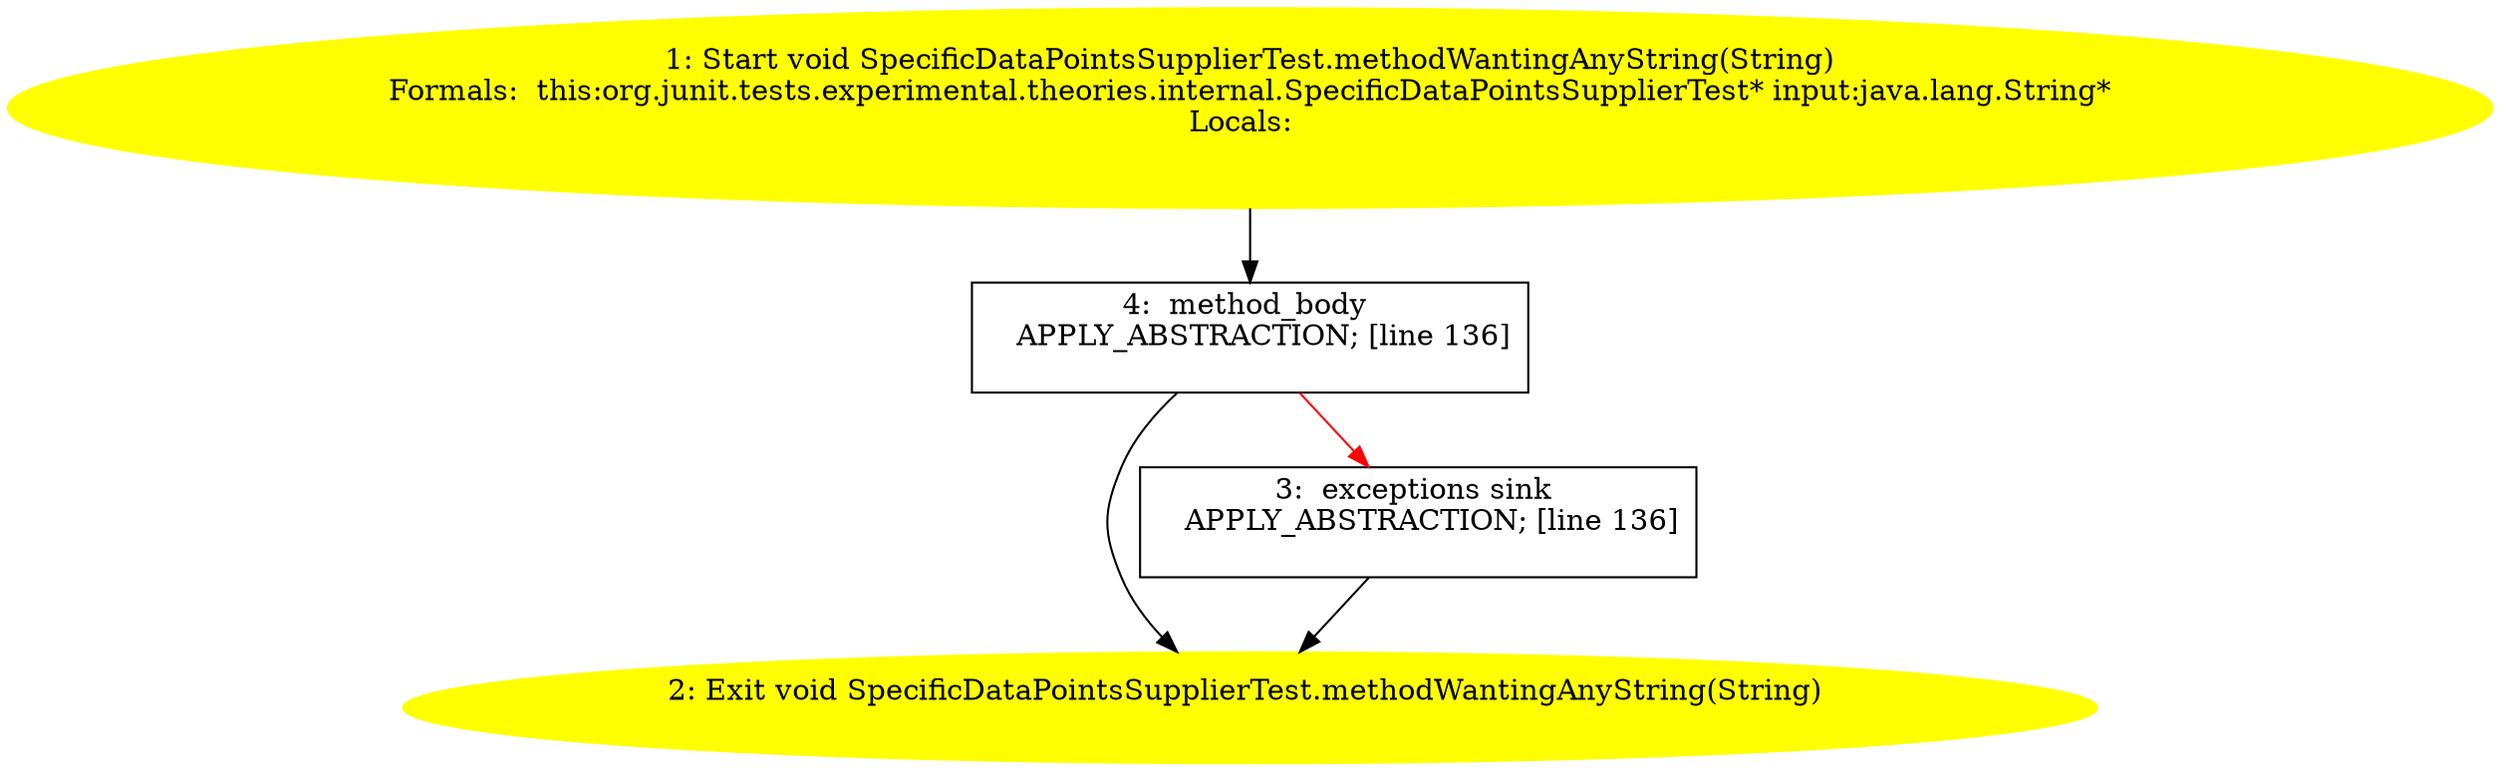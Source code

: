 /* @generated */
digraph cfg {
"org.junit.tests.experimental.theories.internal.SpecificDataPointsSupplierTest.methodWantingAnyString.63ad381d2a8f965f754937aabb5afe5e_1" [label="1: Start void SpecificDataPointsSupplierTest.methodWantingAnyString(String)\nFormals:  this:org.junit.tests.experimental.theories.internal.SpecificDataPointsSupplierTest* input:java.lang.String*\nLocals:  \n  " color=yellow style=filled]
	

	 "org.junit.tests.experimental.theories.internal.SpecificDataPointsSupplierTest.methodWantingAnyString.63ad381d2a8f965f754937aabb5afe5e_1" -> "org.junit.tests.experimental.theories.internal.SpecificDataPointsSupplierTest.methodWantingAnyString.63ad381d2a8f965f754937aabb5afe5e_4" ;
"org.junit.tests.experimental.theories.internal.SpecificDataPointsSupplierTest.methodWantingAnyString.63ad381d2a8f965f754937aabb5afe5e_2" [label="2: Exit void SpecificDataPointsSupplierTest.methodWantingAnyString(String) \n  " color=yellow style=filled]
	

"org.junit.tests.experimental.theories.internal.SpecificDataPointsSupplierTest.methodWantingAnyString.63ad381d2a8f965f754937aabb5afe5e_3" [label="3:  exceptions sink \n   APPLY_ABSTRACTION; [line 136]\n " shape="box"]
	

	 "org.junit.tests.experimental.theories.internal.SpecificDataPointsSupplierTest.methodWantingAnyString.63ad381d2a8f965f754937aabb5afe5e_3" -> "org.junit.tests.experimental.theories.internal.SpecificDataPointsSupplierTest.methodWantingAnyString.63ad381d2a8f965f754937aabb5afe5e_2" ;
"org.junit.tests.experimental.theories.internal.SpecificDataPointsSupplierTest.methodWantingAnyString.63ad381d2a8f965f754937aabb5afe5e_4" [label="4:  method_body \n   APPLY_ABSTRACTION; [line 136]\n " shape="box"]
	

	 "org.junit.tests.experimental.theories.internal.SpecificDataPointsSupplierTest.methodWantingAnyString.63ad381d2a8f965f754937aabb5afe5e_4" -> "org.junit.tests.experimental.theories.internal.SpecificDataPointsSupplierTest.methodWantingAnyString.63ad381d2a8f965f754937aabb5afe5e_2" ;
	 "org.junit.tests.experimental.theories.internal.SpecificDataPointsSupplierTest.methodWantingAnyString.63ad381d2a8f965f754937aabb5afe5e_4" -> "org.junit.tests.experimental.theories.internal.SpecificDataPointsSupplierTest.methodWantingAnyString.63ad381d2a8f965f754937aabb5afe5e_3" [color="red" ];
}
